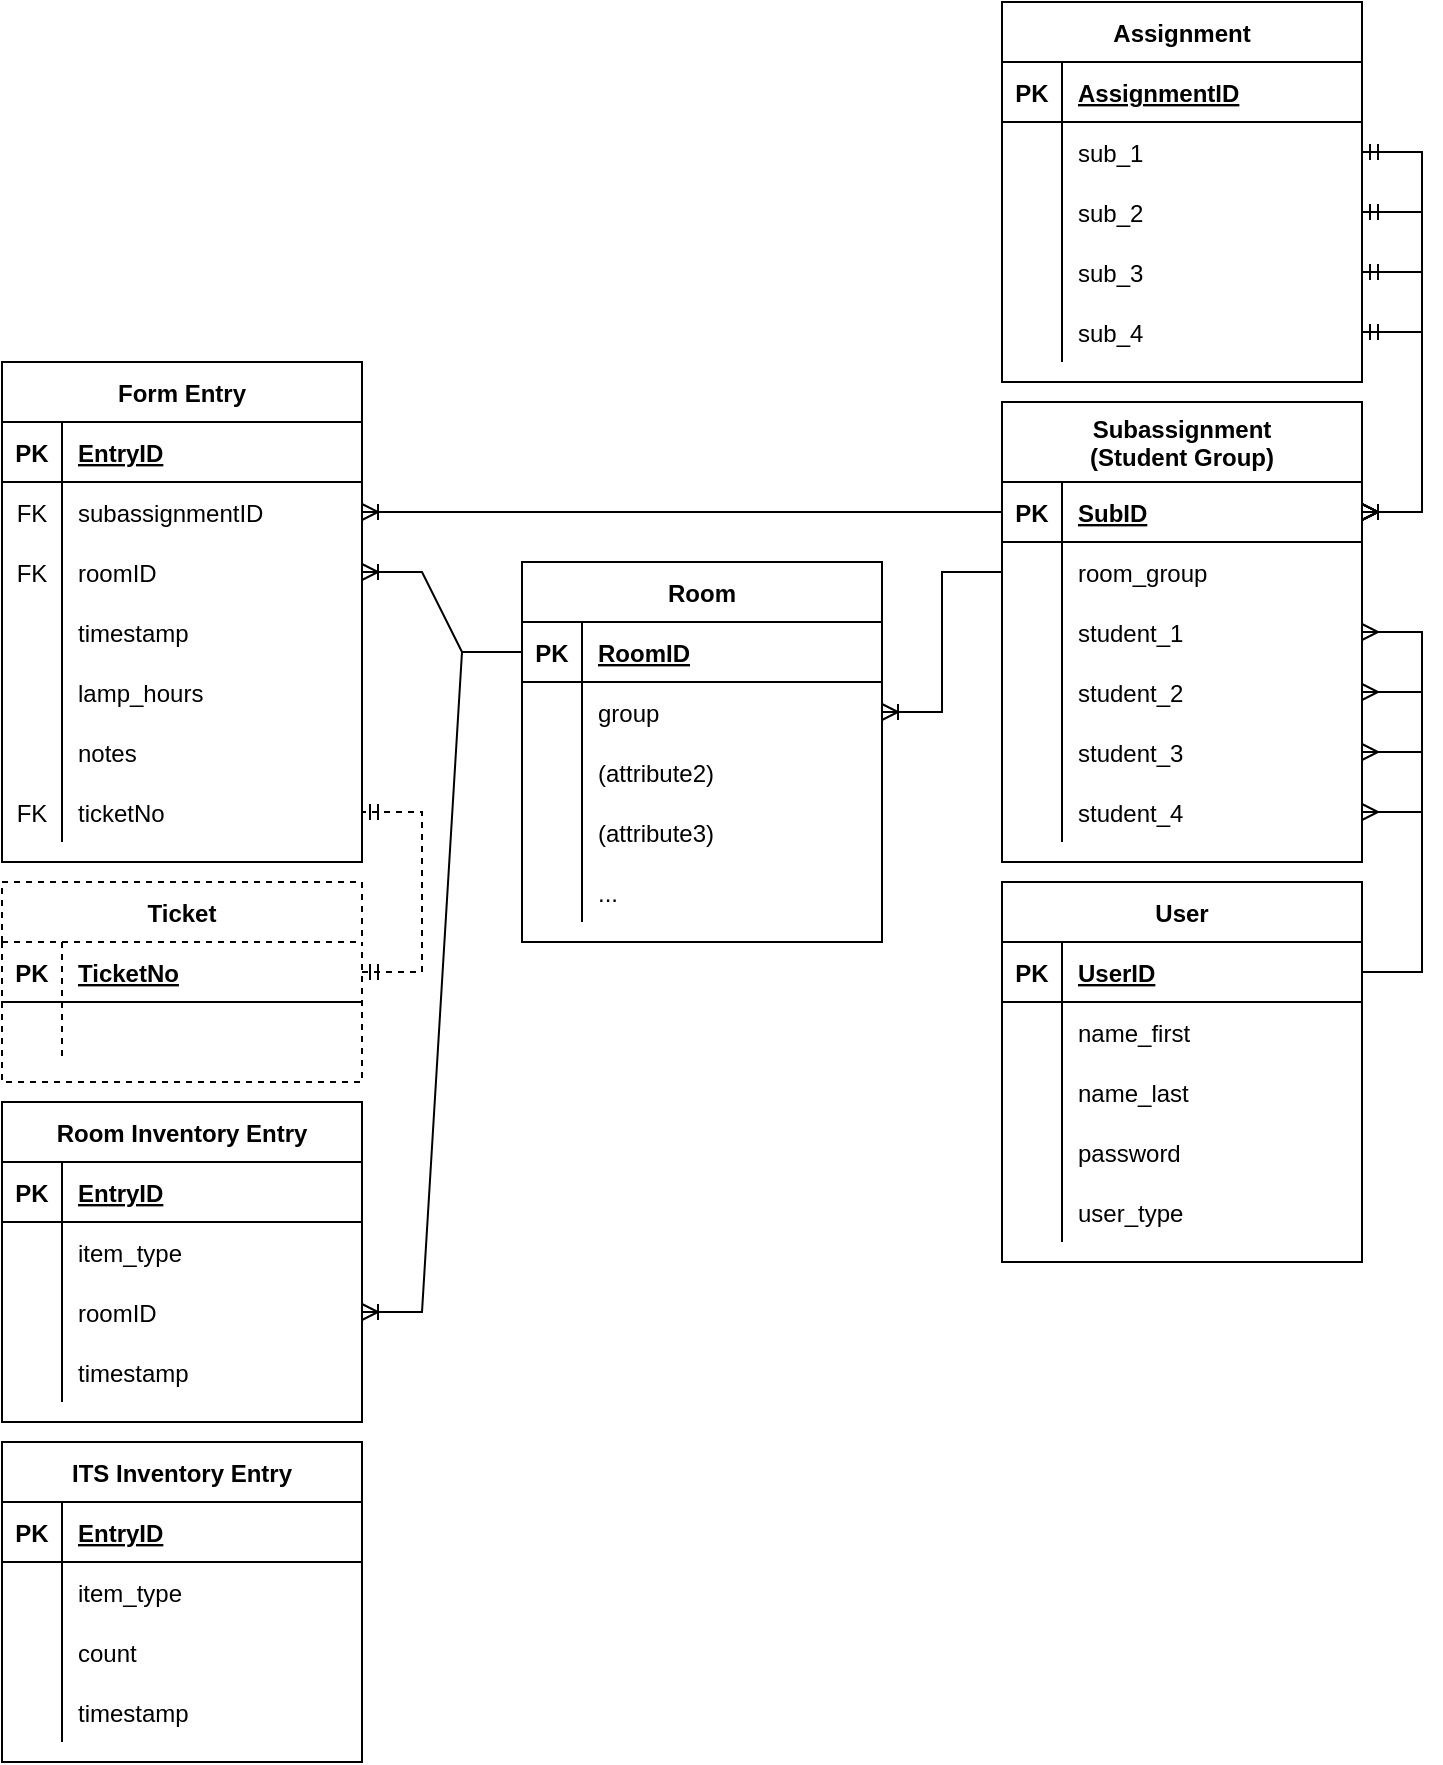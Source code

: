 <mxfile version="20.5.1" type="github">
  <diagram id="R2lEEEUBdFMjLlhIrx00" name="Page-1">
    <mxGraphModel dx="1422" dy="752" grid="1" gridSize="10" guides="1" tooltips="1" connect="1" arrows="1" fold="1" page="1" pageScale="1" pageWidth="850" pageHeight="1100" math="0" shadow="0" extFonts="Permanent Marker^https://fonts.googleapis.com/css?family=Permanent+Marker">
      <root>
        <mxCell id="0" />
        <mxCell id="1" parent="0" />
        <mxCell id="cRTu3XyAU4DajHGzFtbE-1" value="Room" style="shape=table;startSize=30;container=1;collapsible=1;childLayout=tableLayout;fixedRows=1;rowLines=0;fontStyle=1;align=center;resizeLast=1;" parent="1" vertex="1">
          <mxGeometry x="280" y="290" width="180" height="190" as="geometry" />
        </mxCell>
        <mxCell id="cRTu3XyAU4DajHGzFtbE-2" value="" style="shape=tableRow;horizontal=0;startSize=0;swimlaneHead=0;swimlaneBody=0;fillColor=none;collapsible=0;dropTarget=0;points=[[0,0.5],[1,0.5]];portConstraint=eastwest;top=0;left=0;right=0;bottom=1;" parent="cRTu3XyAU4DajHGzFtbE-1" vertex="1">
          <mxGeometry y="30" width="180" height="30" as="geometry" />
        </mxCell>
        <mxCell id="cRTu3XyAU4DajHGzFtbE-3" value="PK" style="shape=partialRectangle;connectable=0;fillColor=none;top=0;left=0;bottom=0;right=0;fontStyle=1;overflow=hidden;" parent="cRTu3XyAU4DajHGzFtbE-2" vertex="1">
          <mxGeometry width="30" height="30" as="geometry">
            <mxRectangle width="30" height="30" as="alternateBounds" />
          </mxGeometry>
        </mxCell>
        <mxCell id="cRTu3XyAU4DajHGzFtbE-4" value="RoomID" style="shape=partialRectangle;connectable=0;fillColor=none;top=0;left=0;bottom=0;right=0;align=left;spacingLeft=6;fontStyle=5;overflow=hidden;" parent="cRTu3XyAU4DajHGzFtbE-2" vertex="1">
          <mxGeometry x="30" width="150" height="30" as="geometry">
            <mxRectangle width="150" height="30" as="alternateBounds" />
          </mxGeometry>
        </mxCell>
        <mxCell id="cRTu3XyAU4DajHGzFtbE-5" value="" style="shape=tableRow;horizontal=0;startSize=0;swimlaneHead=0;swimlaneBody=0;fillColor=none;collapsible=0;dropTarget=0;points=[[0,0.5],[1,0.5]];portConstraint=eastwest;top=0;left=0;right=0;bottom=0;" parent="cRTu3XyAU4DajHGzFtbE-1" vertex="1">
          <mxGeometry y="60" width="180" height="30" as="geometry" />
        </mxCell>
        <mxCell id="cRTu3XyAU4DajHGzFtbE-6" value="" style="shape=partialRectangle;connectable=0;fillColor=none;top=0;left=0;bottom=0;right=0;editable=1;overflow=hidden;" parent="cRTu3XyAU4DajHGzFtbE-5" vertex="1">
          <mxGeometry width="30" height="30" as="geometry">
            <mxRectangle width="30" height="30" as="alternateBounds" />
          </mxGeometry>
        </mxCell>
        <mxCell id="cRTu3XyAU4DajHGzFtbE-7" value="group" style="shape=partialRectangle;connectable=0;fillColor=none;top=0;left=0;bottom=0;right=0;align=left;spacingLeft=6;overflow=hidden;" parent="cRTu3XyAU4DajHGzFtbE-5" vertex="1">
          <mxGeometry x="30" width="150" height="30" as="geometry">
            <mxRectangle width="150" height="30" as="alternateBounds" />
          </mxGeometry>
        </mxCell>
        <mxCell id="cRTu3XyAU4DajHGzFtbE-8" value="" style="shape=tableRow;horizontal=0;startSize=0;swimlaneHead=0;swimlaneBody=0;fillColor=none;collapsible=0;dropTarget=0;points=[[0,0.5],[1,0.5]];portConstraint=eastwest;top=0;left=0;right=0;bottom=0;" parent="cRTu3XyAU4DajHGzFtbE-1" vertex="1">
          <mxGeometry y="90" width="180" height="30" as="geometry" />
        </mxCell>
        <mxCell id="cRTu3XyAU4DajHGzFtbE-9" value="" style="shape=partialRectangle;connectable=0;fillColor=none;top=0;left=0;bottom=0;right=0;editable=1;overflow=hidden;" parent="cRTu3XyAU4DajHGzFtbE-8" vertex="1">
          <mxGeometry width="30" height="30" as="geometry">
            <mxRectangle width="30" height="30" as="alternateBounds" />
          </mxGeometry>
        </mxCell>
        <mxCell id="cRTu3XyAU4DajHGzFtbE-10" value="(attribute2)" style="shape=partialRectangle;connectable=0;fillColor=none;top=0;left=0;bottom=0;right=0;align=left;spacingLeft=6;overflow=hidden;" parent="cRTu3XyAU4DajHGzFtbE-8" vertex="1">
          <mxGeometry x="30" width="150" height="30" as="geometry">
            <mxRectangle width="150" height="30" as="alternateBounds" />
          </mxGeometry>
        </mxCell>
        <mxCell id="cRTu3XyAU4DajHGzFtbE-11" value="" style="shape=tableRow;horizontal=0;startSize=0;swimlaneHead=0;swimlaneBody=0;fillColor=none;collapsible=0;dropTarget=0;points=[[0,0.5],[1,0.5]];portConstraint=eastwest;top=0;left=0;right=0;bottom=0;" parent="cRTu3XyAU4DajHGzFtbE-1" vertex="1">
          <mxGeometry y="120" width="180" height="30" as="geometry" />
        </mxCell>
        <mxCell id="cRTu3XyAU4DajHGzFtbE-12" value="" style="shape=partialRectangle;connectable=0;fillColor=none;top=0;left=0;bottom=0;right=0;editable=1;overflow=hidden;" parent="cRTu3XyAU4DajHGzFtbE-11" vertex="1">
          <mxGeometry width="30" height="30" as="geometry">
            <mxRectangle width="30" height="30" as="alternateBounds" />
          </mxGeometry>
        </mxCell>
        <mxCell id="cRTu3XyAU4DajHGzFtbE-13" value="(attribute3)" style="shape=partialRectangle;connectable=0;fillColor=none;top=0;left=0;bottom=0;right=0;align=left;spacingLeft=6;overflow=hidden;" parent="cRTu3XyAU4DajHGzFtbE-11" vertex="1">
          <mxGeometry x="30" width="150" height="30" as="geometry">
            <mxRectangle width="150" height="30" as="alternateBounds" />
          </mxGeometry>
        </mxCell>
        <mxCell id="cRTu3XyAU4DajHGzFtbE-84" value="" style="shape=tableRow;horizontal=0;startSize=0;swimlaneHead=0;swimlaneBody=0;fillColor=none;collapsible=0;dropTarget=0;points=[[0,0.5],[1,0.5]];portConstraint=eastwest;top=0;left=0;right=0;bottom=0;dashed=1;" parent="cRTu3XyAU4DajHGzFtbE-1" vertex="1">
          <mxGeometry y="150" width="180" height="30" as="geometry" />
        </mxCell>
        <mxCell id="cRTu3XyAU4DajHGzFtbE-85" value="" style="shape=partialRectangle;connectable=0;fillColor=none;top=0;left=0;bottom=0;right=0;editable=1;overflow=hidden;dashed=1;" parent="cRTu3XyAU4DajHGzFtbE-84" vertex="1">
          <mxGeometry width="30" height="30" as="geometry">
            <mxRectangle width="30" height="30" as="alternateBounds" />
          </mxGeometry>
        </mxCell>
        <mxCell id="cRTu3XyAU4DajHGzFtbE-86" value="..." style="shape=partialRectangle;connectable=0;fillColor=none;top=0;left=0;bottom=0;right=0;align=left;spacingLeft=6;overflow=hidden;dashed=1;" parent="cRTu3XyAU4DajHGzFtbE-84" vertex="1">
          <mxGeometry x="30" width="150" height="30" as="geometry">
            <mxRectangle width="150" height="30" as="alternateBounds" />
          </mxGeometry>
        </mxCell>
        <mxCell id="cRTu3XyAU4DajHGzFtbE-14" value="Form Entry" style="shape=table;startSize=30;container=1;collapsible=1;childLayout=tableLayout;fixedRows=1;rowLines=0;fontStyle=1;align=center;resizeLast=1;" parent="1" vertex="1">
          <mxGeometry x="20" y="190" width="180" height="250" as="geometry" />
        </mxCell>
        <mxCell id="cRTu3XyAU4DajHGzFtbE-15" value="" style="shape=tableRow;horizontal=0;startSize=0;swimlaneHead=0;swimlaneBody=0;fillColor=none;collapsible=0;dropTarget=0;points=[[0,0.5],[1,0.5]];portConstraint=eastwest;top=0;left=0;right=0;bottom=1;" parent="cRTu3XyAU4DajHGzFtbE-14" vertex="1">
          <mxGeometry y="30" width="180" height="30" as="geometry" />
        </mxCell>
        <mxCell id="cRTu3XyAU4DajHGzFtbE-16" value="PK" style="shape=partialRectangle;connectable=0;fillColor=none;top=0;left=0;bottom=0;right=0;fontStyle=1;overflow=hidden;" parent="cRTu3XyAU4DajHGzFtbE-15" vertex="1">
          <mxGeometry width="30" height="30" as="geometry">
            <mxRectangle width="30" height="30" as="alternateBounds" />
          </mxGeometry>
        </mxCell>
        <mxCell id="cRTu3XyAU4DajHGzFtbE-17" value="EntryID" style="shape=partialRectangle;connectable=0;fillColor=none;top=0;left=0;bottom=0;right=0;align=left;spacingLeft=6;fontStyle=5;overflow=hidden;" parent="cRTu3XyAU4DajHGzFtbE-15" vertex="1">
          <mxGeometry x="30" width="150" height="30" as="geometry">
            <mxRectangle width="150" height="30" as="alternateBounds" />
          </mxGeometry>
        </mxCell>
        <mxCell id="cRTu3XyAU4DajHGzFtbE-58" value="" style="shape=tableRow;horizontal=0;startSize=0;swimlaneHead=0;swimlaneBody=0;fillColor=none;collapsible=0;dropTarget=0;points=[[0,0.5],[1,0.5]];portConstraint=eastwest;top=0;left=0;right=0;bottom=0;" parent="cRTu3XyAU4DajHGzFtbE-14" vertex="1">
          <mxGeometry y="60" width="180" height="30" as="geometry" />
        </mxCell>
        <mxCell id="cRTu3XyAU4DajHGzFtbE-59" value="FK" style="shape=partialRectangle;connectable=0;fillColor=none;top=0;left=0;bottom=0;right=0;fontStyle=0;overflow=hidden;" parent="cRTu3XyAU4DajHGzFtbE-58" vertex="1">
          <mxGeometry width="30" height="30" as="geometry">
            <mxRectangle width="30" height="30" as="alternateBounds" />
          </mxGeometry>
        </mxCell>
        <mxCell id="cRTu3XyAU4DajHGzFtbE-60" value="subassignmentID" style="shape=partialRectangle;connectable=0;fillColor=none;top=0;left=0;bottom=0;right=0;align=left;spacingLeft=6;fontStyle=0;overflow=hidden;" parent="cRTu3XyAU4DajHGzFtbE-58" vertex="1">
          <mxGeometry x="30" width="150" height="30" as="geometry">
            <mxRectangle width="150" height="30" as="alternateBounds" />
          </mxGeometry>
        </mxCell>
        <mxCell id="cRTu3XyAU4DajHGzFtbE-21" value="" style="shape=tableRow;horizontal=0;startSize=0;swimlaneHead=0;swimlaneBody=0;fillColor=none;collapsible=0;dropTarget=0;points=[[0,0.5],[1,0.5]];portConstraint=eastwest;top=0;left=0;right=0;bottom=0;" parent="cRTu3XyAU4DajHGzFtbE-14" vertex="1">
          <mxGeometry y="90" width="180" height="30" as="geometry" />
        </mxCell>
        <mxCell id="cRTu3XyAU4DajHGzFtbE-22" value="FK" style="shape=partialRectangle;connectable=0;fillColor=none;top=0;left=0;bottom=0;right=0;editable=1;overflow=hidden;" parent="cRTu3XyAU4DajHGzFtbE-21" vertex="1">
          <mxGeometry width="30" height="30" as="geometry">
            <mxRectangle width="30" height="30" as="alternateBounds" />
          </mxGeometry>
        </mxCell>
        <mxCell id="cRTu3XyAU4DajHGzFtbE-23" value="roomID" style="shape=partialRectangle;connectable=0;fillColor=none;top=0;left=0;bottom=0;right=0;align=left;spacingLeft=6;overflow=hidden;" parent="cRTu3XyAU4DajHGzFtbE-21" vertex="1">
          <mxGeometry x="30" width="150" height="30" as="geometry">
            <mxRectangle width="150" height="30" as="alternateBounds" />
          </mxGeometry>
        </mxCell>
        <mxCell id="cRTu3XyAU4DajHGzFtbE-24" value="" style="shape=tableRow;horizontal=0;startSize=0;swimlaneHead=0;swimlaneBody=0;fillColor=none;collapsible=0;dropTarget=0;points=[[0,0.5],[1,0.5]];portConstraint=eastwest;top=0;left=0;right=0;bottom=0;" parent="cRTu3XyAU4DajHGzFtbE-14" vertex="1">
          <mxGeometry y="120" width="180" height="30" as="geometry" />
        </mxCell>
        <mxCell id="cRTu3XyAU4DajHGzFtbE-25" value="" style="shape=partialRectangle;connectable=0;fillColor=none;top=0;left=0;bottom=0;right=0;editable=1;overflow=hidden;" parent="cRTu3XyAU4DajHGzFtbE-24" vertex="1">
          <mxGeometry width="30" height="30" as="geometry">
            <mxRectangle width="30" height="30" as="alternateBounds" />
          </mxGeometry>
        </mxCell>
        <mxCell id="cRTu3XyAU4DajHGzFtbE-26" value="timestamp" style="shape=partialRectangle;connectable=0;fillColor=none;top=0;left=0;bottom=0;right=0;align=left;spacingLeft=6;overflow=hidden;" parent="cRTu3XyAU4DajHGzFtbE-24" vertex="1">
          <mxGeometry x="30" width="150" height="30" as="geometry">
            <mxRectangle width="150" height="30" as="alternateBounds" />
          </mxGeometry>
        </mxCell>
        <mxCell id="cRTu3XyAU4DajHGzFtbE-51" value="" style="shape=tableRow;horizontal=0;startSize=0;swimlaneHead=0;swimlaneBody=0;fillColor=none;collapsible=0;dropTarget=0;points=[[0,0.5],[1,0.5]];portConstraint=eastwest;top=0;left=0;right=0;bottom=0;" parent="cRTu3XyAU4DajHGzFtbE-14" vertex="1">
          <mxGeometry y="150" width="180" height="30" as="geometry" />
        </mxCell>
        <mxCell id="cRTu3XyAU4DajHGzFtbE-52" value="" style="shape=partialRectangle;connectable=0;fillColor=none;top=0;left=0;bottom=0;right=0;editable=1;overflow=hidden;" parent="cRTu3XyAU4DajHGzFtbE-51" vertex="1">
          <mxGeometry width="30" height="30" as="geometry">
            <mxRectangle width="30" height="30" as="alternateBounds" />
          </mxGeometry>
        </mxCell>
        <mxCell id="cRTu3XyAU4DajHGzFtbE-53" value="lamp_hours" style="shape=partialRectangle;connectable=0;fillColor=none;top=0;left=0;bottom=0;right=0;align=left;spacingLeft=6;overflow=hidden;" parent="cRTu3XyAU4DajHGzFtbE-51" vertex="1">
          <mxGeometry x="30" width="150" height="30" as="geometry">
            <mxRectangle width="150" height="30" as="alternateBounds" />
          </mxGeometry>
        </mxCell>
        <mxCell id="cRTu3XyAU4DajHGzFtbE-64" value="" style="shape=tableRow;horizontal=0;startSize=0;swimlaneHead=0;swimlaneBody=0;fillColor=none;collapsible=0;dropTarget=0;points=[[0,0.5],[1,0.5]];portConstraint=eastwest;top=0;left=0;right=0;bottom=0;" parent="cRTu3XyAU4DajHGzFtbE-14" vertex="1">
          <mxGeometry y="180" width="180" height="30" as="geometry" />
        </mxCell>
        <mxCell id="cRTu3XyAU4DajHGzFtbE-65" value="" style="shape=partialRectangle;connectable=0;fillColor=none;top=0;left=0;bottom=0;right=0;editable=1;overflow=hidden;" parent="cRTu3XyAU4DajHGzFtbE-64" vertex="1">
          <mxGeometry width="30" height="30" as="geometry">
            <mxRectangle width="30" height="30" as="alternateBounds" />
          </mxGeometry>
        </mxCell>
        <mxCell id="cRTu3XyAU4DajHGzFtbE-66" value="notes" style="shape=partialRectangle;connectable=0;fillColor=none;top=0;left=0;bottom=0;right=0;align=left;spacingLeft=6;overflow=hidden;" parent="cRTu3XyAU4DajHGzFtbE-64" vertex="1">
          <mxGeometry x="30" width="150" height="30" as="geometry">
            <mxRectangle width="150" height="30" as="alternateBounds" />
          </mxGeometry>
        </mxCell>
        <mxCell id="cRTu3XyAU4DajHGzFtbE-67" value="" style="shape=tableRow;horizontal=0;startSize=0;swimlaneHead=0;swimlaneBody=0;fillColor=none;collapsible=0;dropTarget=0;points=[[0,0.5],[1,0.5]];portConstraint=eastwest;top=0;left=0;right=0;bottom=0;" parent="cRTu3XyAU4DajHGzFtbE-14" vertex="1">
          <mxGeometry y="210" width="180" height="30" as="geometry" />
        </mxCell>
        <mxCell id="cRTu3XyAU4DajHGzFtbE-68" value="FK" style="shape=partialRectangle;connectable=0;fillColor=none;top=0;left=0;bottom=0;right=0;editable=1;overflow=hidden;" parent="cRTu3XyAU4DajHGzFtbE-67" vertex="1">
          <mxGeometry width="30" height="30" as="geometry">
            <mxRectangle width="30" height="30" as="alternateBounds" />
          </mxGeometry>
        </mxCell>
        <mxCell id="cRTu3XyAU4DajHGzFtbE-69" value="ticketNo" style="shape=partialRectangle;connectable=0;fillColor=none;top=0;left=0;bottom=0;right=0;align=left;spacingLeft=6;overflow=hidden;" parent="cRTu3XyAU4DajHGzFtbE-67" vertex="1">
          <mxGeometry x="30" width="150" height="30" as="geometry">
            <mxRectangle width="150" height="30" as="alternateBounds" />
          </mxGeometry>
        </mxCell>
        <mxCell id="cRTu3XyAU4DajHGzFtbE-27" value="User" style="shape=table;startSize=30;container=1;collapsible=1;childLayout=tableLayout;fixedRows=1;rowLines=0;fontStyle=1;align=center;resizeLast=1;" parent="1" vertex="1">
          <mxGeometry x="520" y="450" width="180" height="190" as="geometry" />
        </mxCell>
        <mxCell id="cRTu3XyAU4DajHGzFtbE-28" value="" style="shape=tableRow;horizontal=0;startSize=0;swimlaneHead=0;swimlaneBody=0;fillColor=none;collapsible=0;dropTarget=0;points=[[0,0.5],[1,0.5]];portConstraint=eastwest;top=0;left=0;right=0;bottom=1;" parent="cRTu3XyAU4DajHGzFtbE-27" vertex="1">
          <mxGeometry y="30" width="180" height="30" as="geometry" />
        </mxCell>
        <mxCell id="cRTu3XyAU4DajHGzFtbE-29" value="PK" style="shape=partialRectangle;connectable=0;fillColor=none;top=0;left=0;bottom=0;right=0;fontStyle=1;overflow=hidden;" parent="cRTu3XyAU4DajHGzFtbE-28" vertex="1">
          <mxGeometry width="30" height="30" as="geometry">
            <mxRectangle width="30" height="30" as="alternateBounds" />
          </mxGeometry>
        </mxCell>
        <mxCell id="cRTu3XyAU4DajHGzFtbE-30" value="UserID" style="shape=partialRectangle;connectable=0;fillColor=none;top=0;left=0;bottom=0;right=0;align=left;spacingLeft=6;fontStyle=5;overflow=hidden;" parent="cRTu3XyAU4DajHGzFtbE-28" vertex="1">
          <mxGeometry x="30" width="150" height="30" as="geometry">
            <mxRectangle width="150" height="30" as="alternateBounds" />
          </mxGeometry>
        </mxCell>
        <mxCell id="cRTu3XyAU4DajHGzFtbE-34" value="" style="shape=tableRow;horizontal=0;startSize=0;swimlaneHead=0;swimlaneBody=0;fillColor=none;collapsible=0;dropTarget=0;points=[[0,0.5],[1,0.5]];portConstraint=eastwest;top=0;left=0;right=0;bottom=0;" parent="cRTu3XyAU4DajHGzFtbE-27" vertex="1">
          <mxGeometry y="60" width="180" height="30" as="geometry" />
        </mxCell>
        <mxCell id="cRTu3XyAU4DajHGzFtbE-35" value="" style="shape=partialRectangle;connectable=0;fillColor=none;top=0;left=0;bottom=0;right=0;editable=1;overflow=hidden;" parent="cRTu3XyAU4DajHGzFtbE-34" vertex="1">
          <mxGeometry width="30" height="30" as="geometry">
            <mxRectangle width="30" height="30" as="alternateBounds" />
          </mxGeometry>
        </mxCell>
        <mxCell id="cRTu3XyAU4DajHGzFtbE-36" value="name_first" style="shape=partialRectangle;connectable=0;fillColor=none;top=0;left=0;bottom=0;right=0;align=left;spacingLeft=6;overflow=hidden;" parent="cRTu3XyAU4DajHGzFtbE-34" vertex="1">
          <mxGeometry x="30" width="150" height="30" as="geometry">
            <mxRectangle width="150" height="30" as="alternateBounds" />
          </mxGeometry>
        </mxCell>
        <mxCell id="cRTu3XyAU4DajHGzFtbE-31" value="" style="shape=tableRow;horizontal=0;startSize=0;swimlaneHead=0;swimlaneBody=0;fillColor=none;collapsible=0;dropTarget=0;points=[[0,0.5],[1,0.5]];portConstraint=eastwest;top=0;left=0;right=0;bottom=0;" parent="cRTu3XyAU4DajHGzFtbE-27" vertex="1">
          <mxGeometry y="90" width="180" height="30" as="geometry" />
        </mxCell>
        <mxCell id="cRTu3XyAU4DajHGzFtbE-32" value="" style="shape=partialRectangle;connectable=0;fillColor=none;top=0;left=0;bottom=0;right=0;editable=1;overflow=hidden;" parent="cRTu3XyAU4DajHGzFtbE-31" vertex="1">
          <mxGeometry width="30" height="30" as="geometry">
            <mxRectangle width="30" height="30" as="alternateBounds" />
          </mxGeometry>
        </mxCell>
        <mxCell id="cRTu3XyAU4DajHGzFtbE-33" value="name_last" style="shape=partialRectangle;connectable=0;fillColor=none;top=0;left=0;bottom=0;right=0;align=left;spacingLeft=6;overflow=hidden;" parent="cRTu3XyAU4DajHGzFtbE-31" vertex="1">
          <mxGeometry x="30" width="150" height="30" as="geometry">
            <mxRectangle width="150" height="30" as="alternateBounds" />
          </mxGeometry>
        </mxCell>
        <mxCell id="cRTu3XyAU4DajHGzFtbE-37" value="" style="shape=tableRow;horizontal=0;startSize=0;swimlaneHead=0;swimlaneBody=0;fillColor=none;collapsible=0;dropTarget=0;points=[[0,0.5],[1,0.5]];portConstraint=eastwest;top=0;left=0;right=0;bottom=0;" parent="cRTu3XyAU4DajHGzFtbE-27" vertex="1">
          <mxGeometry y="120" width="180" height="30" as="geometry" />
        </mxCell>
        <mxCell id="cRTu3XyAU4DajHGzFtbE-38" value="" style="shape=partialRectangle;connectable=0;fillColor=none;top=0;left=0;bottom=0;right=0;editable=1;overflow=hidden;" parent="cRTu3XyAU4DajHGzFtbE-37" vertex="1">
          <mxGeometry width="30" height="30" as="geometry">
            <mxRectangle width="30" height="30" as="alternateBounds" />
          </mxGeometry>
        </mxCell>
        <mxCell id="cRTu3XyAU4DajHGzFtbE-39" value="password" style="shape=partialRectangle;connectable=0;fillColor=none;top=0;left=0;bottom=0;right=0;align=left;spacingLeft=6;overflow=hidden;" parent="cRTu3XyAU4DajHGzFtbE-37" vertex="1">
          <mxGeometry x="30" width="150" height="30" as="geometry">
            <mxRectangle width="150" height="30" as="alternateBounds" />
          </mxGeometry>
        </mxCell>
        <mxCell id="cRTu3XyAU4DajHGzFtbE-44" value="" style="shape=tableRow;horizontal=0;startSize=0;swimlaneHead=0;swimlaneBody=0;fillColor=none;collapsible=0;dropTarget=0;points=[[0,0.5],[1,0.5]];portConstraint=eastwest;top=0;left=0;right=0;bottom=0;" parent="cRTu3XyAU4DajHGzFtbE-27" vertex="1">
          <mxGeometry y="150" width="180" height="30" as="geometry" />
        </mxCell>
        <mxCell id="cRTu3XyAU4DajHGzFtbE-45" value="" style="shape=partialRectangle;connectable=0;fillColor=none;top=0;left=0;bottom=0;right=0;editable=1;overflow=hidden;" parent="cRTu3XyAU4DajHGzFtbE-44" vertex="1">
          <mxGeometry width="30" height="30" as="geometry">
            <mxRectangle width="30" height="30" as="alternateBounds" />
          </mxGeometry>
        </mxCell>
        <mxCell id="cRTu3XyAU4DajHGzFtbE-46" value="user_type" style="shape=partialRectangle;connectable=0;fillColor=none;top=0;left=0;bottom=0;right=0;align=left;spacingLeft=6;overflow=hidden;" parent="cRTu3XyAU4DajHGzFtbE-44" vertex="1">
          <mxGeometry x="30" width="150" height="30" as="geometry">
            <mxRectangle width="150" height="30" as="alternateBounds" />
          </mxGeometry>
        </mxCell>
        <mxCell id="cRTu3XyAU4DajHGzFtbE-40" value="" style="edgeStyle=entityRelationEdgeStyle;fontSize=12;html=1;endArrow=ERoneToMany;rounded=0;exitX=0;exitY=0.5;exitDx=0;exitDy=0;" parent="1" source="ZC__3OMwEN6_aTc0qknK-45" target="cRTu3XyAU4DajHGzFtbE-58" edge="1">
          <mxGeometry width="100" height="100" relative="1" as="geometry">
            <mxPoint x="330" y="670" as="sourcePoint" />
            <mxPoint x="430" y="570" as="targetPoint" />
          </mxGeometry>
        </mxCell>
        <mxCell id="cRTu3XyAU4DajHGzFtbE-42" value="" style="edgeStyle=entityRelationEdgeStyle;fontSize=12;html=1;endArrow=ERoneToMany;rounded=0;" parent="1" source="cRTu3XyAU4DajHGzFtbE-2" target="cRTu3XyAU4DajHGzFtbE-21" edge="1">
          <mxGeometry width="100" height="100" relative="1" as="geometry">
            <mxPoint x="330" y="670" as="sourcePoint" />
            <mxPoint x="430" y="570" as="targetPoint" />
          </mxGeometry>
        </mxCell>
        <mxCell id="cRTu3XyAU4DajHGzFtbE-70" value="Ticket" style="shape=table;startSize=30;container=1;collapsible=1;childLayout=tableLayout;fixedRows=1;rowLines=0;fontStyle=1;align=center;resizeLast=1;dashed=1;" parent="1" vertex="1">
          <mxGeometry x="20" y="450" width="180" height="100" as="geometry" />
        </mxCell>
        <mxCell id="cRTu3XyAU4DajHGzFtbE-71" value="" style="shape=tableRow;horizontal=0;startSize=0;swimlaneHead=0;swimlaneBody=0;fillColor=none;collapsible=0;dropTarget=0;points=[[0,0.5],[1,0.5]];portConstraint=eastwest;top=0;left=0;right=0;bottom=1;" parent="cRTu3XyAU4DajHGzFtbE-70" vertex="1">
          <mxGeometry y="30" width="180" height="30" as="geometry" />
        </mxCell>
        <mxCell id="cRTu3XyAU4DajHGzFtbE-72" value="PK" style="shape=partialRectangle;connectable=0;fillColor=none;top=0;left=0;bottom=0;right=0;fontStyle=1;overflow=hidden;" parent="cRTu3XyAU4DajHGzFtbE-71" vertex="1">
          <mxGeometry width="30" height="30" as="geometry">
            <mxRectangle width="30" height="30" as="alternateBounds" />
          </mxGeometry>
        </mxCell>
        <mxCell id="cRTu3XyAU4DajHGzFtbE-73" value="TicketNo" style="shape=partialRectangle;connectable=0;fillColor=none;top=0;left=0;bottom=0;right=0;align=left;spacingLeft=6;fontStyle=5;overflow=hidden;" parent="cRTu3XyAU4DajHGzFtbE-71" vertex="1">
          <mxGeometry x="30" width="150" height="30" as="geometry">
            <mxRectangle width="150" height="30" as="alternateBounds" />
          </mxGeometry>
        </mxCell>
        <mxCell id="cRTu3XyAU4DajHGzFtbE-74" value="" style="shape=tableRow;horizontal=0;startSize=0;swimlaneHead=0;swimlaneBody=0;fillColor=none;collapsible=0;dropTarget=0;points=[[0,0.5],[1,0.5]];portConstraint=eastwest;top=0;left=0;right=0;bottom=0;" parent="cRTu3XyAU4DajHGzFtbE-70" vertex="1">
          <mxGeometry y="60" width="180" height="30" as="geometry" />
        </mxCell>
        <mxCell id="cRTu3XyAU4DajHGzFtbE-75" value="" style="shape=partialRectangle;connectable=0;fillColor=none;top=0;left=0;bottom=0;right=0;editable=1;overflow=hidden;" parent="cRTu3XyAU4DajHGzFtbE-74" vertex="1">
          <mxGeometry width="30" height="30" as="geometry">
            <mxRectangle width="30" height="30" as="alternateBounds" />
          </mxGeometry>
        </mxCell>
        <mxCell id="cRTu3XyAU4DajHGzFtbE-76" value="" style="shape=partialRectangle;connectable=0;fillColor=none;top=0;left=0;bottom=0;right=0;align=left;spacingLeft=6;overflow=hidden;" parent="cRTu3XyAU4DajHGzFtbE-74" vertex="1">
          <mxGeometry x="30" width="150" height="30" as="geometry">
            <mxRectangle width="150" height="30" as="alternateBounds" />
          </mxGeometry>
        </mxCell>
        <mxCell id="cRTu3XyAU4DajHGzFtbE-83" value="" style="edgeStyle=entityRelationEdgeStyle;fontSize=12;html=1;endArrow=ERmandOne;startArrow=ERmandOne;rounded=0;dashed=1;" parent="1" source="cRTu3XyAU4DajHGzFtbE-71" target="cRTu3XyAU4DajHGzFtbE-67" edge="1">
          <mxGeometry width="100" height="100" relative="1" as="geometry">
            <mxPoint x="350" y="670" as="sourcePoint" />
            <mxPoint x="240" y="680" as="targetPoint" />
          </mxGeometry>
        </mxCell>
        <mxCell id="ZC__3OMwEN6_aTc0qknK-1" value="ITS Inventory Entry" style="shape=table;startSize=30;container=1;collapsible=1;childLayout=tableLayout;fixedRows=1;rowLines=0;fontStyle=1;align=center;resizeLast=1;" parent="1" vertex="1">
          <mxGeometry x="20" y="730" width="180" height="160" as="geometry" />
        </mxCell>
        <mxCell id="ZC__3OMwEN6_aTc0qknK-2" value="" style="shape=tableRow;horizontal=0;startSize=0;swimlaneHead=0;swimlaneBody=0;fillColor=none;collapsible=0;dropTarget=0;points=[[0,0.5],[1,0.5]];portConstraint=eastwest;top=0;left=0;right=0;bottom=1;" parent="ZC__3OMwEN6_aTc0qknK-1" vertex="1">
          <mxGeometry y="30" width="180" height="30" as="geometry" />
        </mxCell>
        <mxCell id="ZC__3OMwEN6_aTc0qknK-3" value="PK" style="shape=partialRectangle;connectable=0;fillColor=none;top=0;left=0;bottom=0;right=0;fontStyle=1;overflow=hidden;" parent="ZC__3OMwEN6_aTc0qknK-2" vertex="1">
          <mxGeometry width="30" height="30" as="geometry">
            <mxRectangle width="30" height="30" as="alternateBounds" />
          </mxGeometry>
        </mxCell>
        <mxCell id="ZC__3OMwEN6_aTc0qknK-4" value="EntryID" style="shape=partialRectangle;connectable=0;fillColor=none;top=0;left=0;bottom=0;right=0;align=left;spacingLeft=6;fontStyle=5;overflow=hidden;" parent="ZC__3OMwEN6_aTc0qknK-2" vertex="1">
          <mxGeometry x="30" width="150" height="30" as="geometry">
            <mxRectangle width="150" height="30" as="alternateBounds" />
          </mxGeometry>
        </mxCell>
        <mxCell id="ZC__3OMwEN6_aTc0qknK-5" value="" style="shape=tableRow;horizontal=0;startSize=0;swimlaneHead=0;swimlaneBody=0;fillColor=none;collapsible=0;dropTarget=0;points=[[0,0.5],[1,0.5]];portConstraint=eastwest;top=0;left=0;right=0;bottom=0;" parent="ZC__3OMwEN6_aTc0qknK-1" vertex="1">
          <mxGeometry y="60" width="180" height="30" as="geometry" />
        </mxCell>
        <mxCell id="ZC__3OMwEN6_aTc0qknK-6" value="" style="shape=partialRectangle;connectable=0;fillColor=none;top=0;left=0;bottom=0;right=0;editable=1;overflow=hidden;" parent="ZC__3OMwEN6_aTc0qknK-5" vertex="1">
          <mxGeometry width="30" height="30" as="geometry">
            <mxRectangle width="30" height="30" as="alternateBounds" />
          </mxGeometry>
        </mxCell>
        <mxCell id="ZC__3OMwEN6_aTc0qknK-7" value="item_type" style="shape=partialRectangle;connectable=0;fillColor=none;top=0;left=0;bottom=0;right=0;align=left;spacingLeft=6;overflow=hidden;" parent="ZC__3OMwEN6_aTc0qknK-5" vertex="1">
          <mxGeometry x="30" width="150" height="30" as="geometry">
            <mxRectangle width="150" height="30" as="alternateBounds" />
          </mxGeometry>
        </mxCell>
        <mxCell id="ZC__3OMwEN6_aTc0qknK-8" value="" style="shape=tableRow;horizontal=0;startSize=0;swimlaneHead=0;swimlaneBody=0;fillColor=none;collapsible=0;dropTarget=0;points=[[0,0.5],[1,0.5]];portConstraint=eastwest;top=0;left=0;right=0;bottom=0;" parent="ZC__3OMwEN6_aTc0qknK-1" vertex="1">
          <mxGeometry y="90" width="180" height="30" as="geometry" />
        </mxCell>
        <mxCell id="ZC__3OMwEN6_aTc0qknK-9" value="" style="shape=partialRectangle;connectable=0;fillColor=none;top=0;left=0;bottom=0;right=0;editable=1;overflow=hidden;" parent="ZC__3OMwEN6_aTc0qknK-8" vertex="1">
          <mxGeometry width="30" height="30" as="geometry">
            <mxRectangle width="30" height="30" as="alternateBounds" />
          </mxGeometry>
        </mxCell>
        <mxCell id="ZC__3OMwEN6_aTc0qknK-10" value="count" style="shape=partialRectangle;connectable=0;fillColor=none;top=0;left=0;bottom=0;right=0;align=left;spacingLeft=6;overflow=hidden;" parent="ZC__3OMwEN6_aTc0qknK-8" vertex="1">
          <mxGeometry x="30" width="150" height="30" as="geometry">
            <mxRectangle width="150" height="30" as="alternateBounds" />
          </mxGeometry>
        </mxCell>
        <mxCell id="ZC__3OMwEN6_aTc0qknK-11" value="" style="shape=tableRow;horizontal=0;startSize=0;swimlaneHead=0;swimlaneBody=0;fillColor=none;collapsible=0;dropTarget=0;points=[[0,0.5],[1,0.5]];portConstraint=eastwest;top=0;left=0;right=0;bottom=0;" parent="ZC__3OMwEN6_aTc0qknK-1" vertex="1">
          <mxGeometry y="120" width="180" height="30" as="geometry" />
        </mxCell>
        <mxCell id="ZC__3OMwEN6_aTc0qknK-12" value="" style="shape=partialRectangle;connectable=0;fillColor=none;top=0;left=0;bottom=0;right=0;editable=1;overflow=hidden;" parent="ZC__3OMwEN6_aTc0qknK-11" vertex="1">
          <mxGeometry width="30" height="30" as="geometry">
            <mxRectangle width="30" height="30" as="alternateBounds" />
          </mxGeometry>
        </mxCell>
        <mxCell id="ZC__3OMwEN6_aTc0qknK-13" value="timestamp" style="shape=partialRectangle;connectable=0;fillColor=none;top=0;left=0;bottom=0;right=0;align=left;spacingLeft=6;overflow=hidden;" parent="ZC__3OMwEN6_aTc0qknK-11" vertex="1">
          <mxGeometry x="30" width="150" height="30" as="geometry">
            <mxRectangle width="150" height="30" as="alternateBounds" />
          </mxGeometry>
        </mxCell>
        <mxCell id="ZC__3OMwEN6_aTc0qknK-14" value="Assignment" style="shape=table;startSize=30;container=1;collapsible=1;childLayout=tableLayout;fixedRows=1;rowLines=0;fontStyle=1;align=center;resizeLast=1;" parent="1" vertex="1">
          <mxGeometry x="520" y="10" width="180" height="190" as="geometry" />
        </mxCell>
        <mxCell id="ZC__3OMwEN6_aTc0qknK-15" value="" style="shape=tableRow;horizontal=0;startSize=0;swimlaneHead=0;swimlaneBody=0;fillColor=none;collapsible=0;dropTarget=0;points=[[0,0.5],[1,0.5]];portConstraint=eastwest;top=0;left=0;right=0;bottom=1;" parent="ZC__3OMwEN6_aTc0qknK-14" vertex="1">
          <mxGeometry y="30" width="180" height="30" as="geometry" />
        </mxCell>
        <mxCell id="ZC__3OMwEN6_aTc0qknK-16" value="PK" style="shape=partialRectangle;connectable=0;fillColor=none;top=0;left=0;bottom=0;right=0;fontStyle=1;overflow=hidden;" parent="ZC__3OMwEN6_aTc0qknK-15" vertex="1">
          <mxGeometry width="30" height="30" as="geometry">
            <mxRectangle width="30" height="30" as="alternateBounds" />
          </mxGeometry>
        </mxCell>
        <mxCell id="ZC__3OMwEN6_aTc0qknK-17" value="AssignmentID" style="shape=partialRectangle;connectable=0;fillColor=none;top=0;left=0;bottom=0;right=0;align=left;spacingLeft=6;fontStyle=5;overflow=hidden;" parent="ZC__3OMwEN6_aTc0qknK-15" vertex="1">
          <mxGeometry x="30" width="150" height="30" as="geometry">
            <mxRectangle width="150" height="30" as="alternateBounds" />
          </mxGeometry>
        </mxCell>
        <mxCell id="ZC__3OMwEN6_aTc0qknK-18" value="" style="shape=tableRow;horizontal=0;startSize=0;swimlaneHead=0;swimlaneBody=0;fillColor=none;collapsible=0;dropTarget=0;points=[[0,0.5],[1,0.5]];portConstraint=eastwest;top=0;left=0;right=0;bottom=0;" parent="ZC__3OMwEN6_aTc0qknK-14" vertex="1">
          <mxGeometry y="60" width="180" height="30" as="geometry" />
        </mxCell>
        <mxCell id="ZC__3OMwEN6_aTc0qknK-19" value="" style="shape=partialRectangle;connectable=0;fillColor=none;top=0;left=0;bottom=0;right=0;editable=1;overflow=hidden;" parent="ZC__3OMwEN6_aTc0qknK-18" vertex="1">
          <mxGeometry width="30" height="30" as="geometry">
            <mxRectangle width="30" height="30" as="alternateBounds" />
          </mxGeometry>
        </mxCell>
        <mxCell id="ZC__3OMwEN6_aTc0qknK-20" value="sub_1" style="shape=partialRectangle;connectable=0;fillColor=none;top=0;left=0;bottom=0;right=0;align=left;spacingLeft=6;overflow=hidden;" parent="ZC__3OMwEN6_aTc0qknK-18" vertex="1">
          <mxGeometry x="30" width="150" height="30" as="geometry">
            <mxRectangle width="150" height="30" as="alternateBounds" />
          </mxGeometry>
        </mxCell>
        <mxCell id="ZC__3OMwEN6_aTc0qknK-86" value="" style="shape=tableRow;horizontal=0;startSize=0;swimlaneHead=0;swimlaneBody=0;fillColor=none;collapsible=0;dropTarget=0;points=[[0,0.5],[1,0.5]];portConstraint=eastwest;top=0;left=0;right=0;bottom=0;" parent="ZC__3OMwEN6_aTc0qknK-14" vertex="1">
          <mxGeometry y="90" width="180" height="30" as="geometry" />
        </mxCell>
        <mxCell id="ZC__3OMwEN6_aTc0qknK-87" value="" style="shape=partialRectangle;connectable=0;fillColor=none;top=0;left=0;bottom=0;right=0;fontStyle=0;overflow=hidden;" parent="ZC__3OMwEN6_aTc0qknK-86" vertex="1">
          <mxGeometry width="30" height="30" as="geometry">
            <mxRectangle width="30" height="30" as="alternateBounds" />
          </mxGeometry>
        </mxCell>
        <mxCell id="ZC__3OMwEN6_aTc0qknK-88" value="sub_2" style="shape=partialRectangle;connectable=0;fillColor=none;top=0;left=0;bottom=0;right=0;align=left;spacingLeft=6;fontStyle=0;overflow=hidden;" parent="ZC__3OMwEN6_aTc0qknK-86" vertex="1">
          <mxGeometry x="30" width="150" height="30" as="geometry">
            <mxRectangle width="150" height="30" as="alternateBounds" />
          </mxGeometry>
        </mxCell>
        <mxCell id="ZC__3OMwEN6_aTc0qknK-94" value="" style="shape=tableRow;horizontal=0;startSize=0;swimlaneHead=0;swimlaneBody=0;fillColor=none;collapsible=0;dropTarget=0;points=[[0,0.5],[1,0.5]];portConstraint=eastwest;top=0;left=0;right=0;bottom=0;" parent="ZC__3OMwEN6_aTc0qknK-14" vertex="1">
          <mxGeometry y="120" width="180" height="30" as="geometry" />
        </mxCell>
        <mxCell id="ZC__3OMwEN6_aTc0qknK-95" value="" style="shape=partialRectangle;connectable=0;fillColor=none;top=0;left=0;bottom=0;right=0;editable=1;overflow=hidden;" parent="ZC__3OMwEN6_aTc0qknK-94" vertex="1">
          <mxGeometry width="30" height="30" as="geometry">
            <mxRectangle width="30" height="30" as="alternateBounds" />
          </mxGeometry>
        </mxCell>
        <mxCell id="ZC__3OMwEN6_aTc0qknK-96" value="sub_3" style="shape=partialRectangle;connectable=0;fillColor=none;top=0;left=0;bottom=0;right=0;align=left;spacingLeft=6;overflow=hidden;" parent="ZC__3OMwEN6_aTc0qknK-94" vertex="1">
          <mxGeometry x="30" width="150" height="30" as="geometry">
            <mxRectangle width="150" height="30" as="alternateBounds" />
          </mxGeometry>
        </mxCell>
        <mxCell id="ZC__3OMwEN6_aTc0qknK-97" value="" style="shape=tableRow;horizontal=0;startSize=0;swimlaneHead=0;swimlaneBody=0;fillColor=none;collapsible=0;dropTarget=0;points=[[0,0.5],[1,0.5]];portConstraint=eastwest;top=0;left=0;right=0;bottom=0;" parent="ZC__3OMwEN6_aTc0qknK-14" vertex="1">
          <mxGeometry y="150" width="180" height="30" as="geometry" />
        </mxCell>
        <mxCell id="ZC__3OMwEN6_aTc0qknK-98" value="" style="shape=partialRectangle;connectable=0;fillColor=none;top=0;left=0;bottom=0;right=0;editable=1;overflow=hidden;" parent="ZC__3OMwEN6_aTc0qknK-97" vertex="1">
          <mxGeometry width="30" height="30" as="geometry">
            <mxRectangle width="30" height="30" as="alternateBounds" />
          </mxGeometry>
        </mxCell>
        <mxCell id="ZC__3OMwEN6_aTc0qknK-99" value="sub_4" style="shape=partialRectangle;connectable=0;fillColor=none;top=0;left=0;bottom=0;right=0;align=left;spacingLeft=6;overflow=hidden;" parent="ZC__3OMwEN6_aTc0qknK-97" vertex="1">
          <mxGeometry x="30" width="150" height="30" as="geometry">
            <mxRectangle width="150" height="30" as="alternateBounds" />
          </mxGeometry>
        </mxCell>
        <mxCell id="ZC__3OMwEN6_aTc0qknK-44" value="&#xa;Subassignment&#xa;(Student Group)&#xa;" style="shape=table;startSize=40;container=1;collapsible=1;childLayout=tableLayout;fixedRows=1;rowLines=0;fontStyle=1;align=center;resizeLast=1;" parent="1" vertex="1">
          <mxGeometry x="520" y="210" width="180" height="230" as="geometry" />
        </mxCell>
        <mxCell id="ZC__3OMwEN6_aTc0qknK-45" value="" style="shape=tableRow;horizontal=0;startSize=0;swimlaneHead=0;swimlaneBody=0;fillColor=none;collapsible=0;dropTarget=0;points=[[0,0.5],[1,0.5]];portConstraint=eastwest;top=0;left=0;right=0;bottom=1;" parent="ZC__3OMwEN6_aTc0qknK-44" vertex="1">
          <mxGeometry y="40" width="180" height="30" as="geometry" />
        </mxCell>
        <mxCell id="ZC__3OMwEN6_aTc0qknK-46" value="PK" style="shape=partialRectangle;connectable=0;fillColor=none;top=0;left=0;bottom=0;right=0;fontStyle=1;overflow=hidden;" parent="ZC__3OMwEN6_aTc0qknK-45" vertex="1">
          <mxGeometry width="30" height="30" as="geometry">
            <mxRectangle width="30" height="30" as="alternateBounds" />
          </mxGeometry>
        </mxCell>
        <mxCell id="ZC__3OMwEN6_aTc0qknK-47" value="SubID" style="shape=partialRectangle;connectable=0;fillColor=none;top=0;left=0;bottom=0;right=0;align=left;spacingLeft=6;fontStyle=5;overflow=hidden;" parent="ZC__3OMwEN6_aTc0qknK-45" vertex="1">
          <mxGeometry x="30" width="150" height="30" as="geometry">
            <mxRectangle width="150" height="30" as="alternateBounds" />
          </mxGeometry>
        </mxCell>
        <mxCell id="ZC__3OMwEN6_aTc0qknK-48" value="" style="shape=tableRow;horizontal=0;startSize=0;swimlaneHead=0;swimlaneBody=0;fillColor=none;collapsible=0;dropTarget=0;points=[[0,0.5],[1,0.5]];portConstraint=eastwest;top=0;left=0;right=0;bottom=0;" parent="ZC__3OMwEN6_aTc0qknK-44" vertex="1">
          <mxGeometry y="70" width="180" height="30" as="geometry" />
        </mxCell>
        <mxCell id="ZC__3OMwEN6_aTc0qknK-49" value="" style="shape=partialRectangle;connectable=0;fillColor=none;top=0;left=0;bottom=0;right=0;editable=1;overflow=hidden;" parent="ZC__3OMwEN6_aTc0qknK-48" vertex="1">
          <mxGeometry width="30" height="30" as="geometry">
            <mxRectangle width="30" height="30" as="alternateBounds" />
          </mxGeometry>
        </mxCell>
        <mxCell id="ZC__3OMwEN6_aTc0qknK-50" value="room_group" style="shape=partialRectangle;connectable=0;fillColor=none;top=0;left=0;bottom=0;right=0;align=left;spacingLeft=6;overflow=hidden;" parent="ZC__3OMwEN6_aTc0qknK-48" vertex="1">
          <mxGeometry x="30" width="150" height="30" as="geometry">
            <mxRectangle width="150" height="30" as="alternateBounds" />
          </mxGeometry>
        </mxCell>
        <mxCell id="ZC__3OMwEN6_aTc0qknK-51" value="" style="shape=tableRow;horizontal=0;startSize=0;swimlaneHead=0;swimlaneBody=0;fillColor=none;collapsible=0;dropTarget=0;points=[[0,0.5],[1,0.5]];portConstraint=eastwest;top=0;left=0;right=0;bottom=0;" parent="ZC__3OMwEN6_aTc0qknK-44" vertex="1">
          <mxGeometry y="100" width="180" height="30" as="geometry" />
        </mxCell>
        <mxCell id="ZC__3OMwEN6_aTc0qknK-52" value="" style="shape=partialRectangle;connectable=0;fillColor=none;top=0;left=0;bottom=0;right=0;editable=1;overflow=hidden;" parent="ZC__3OMwEN6_aTc0qknK-51" vertex="1">
          <mxGeometry width="30" height="30" as="geometry">
            <mxRectangle width="30" height="30" as="alternateBounds" />
          </mxGeometry>
        </mxCell>
        <mxCell id="ZC__3OMwEN6_aTc0qknK-53" value="student_1" style="shape=partialRectangle;connectable=0;fillColor=none;top=0;left=0;bottom=0;right=0;align=left;spacingLeft=6;overflow=hidden;" parent="ZC__3OMwEN6_aTc0qknK-51" vertex="1">
          <mxGeometry x="30" width="150" height="30" as="geometry">
            <mxRectangle width="150" height="30" as="alternateBounds" />
          </mxGeometry>
        </mxCell>
        <mxCell id="ZC__3OMwEN6_aTc0qknK-54" value="" style="shape=tableRow;horizontal=0;startSize=0;swimlaneHead=0;swimlaneBody=0;fillColor=none;collapsible=0;dropTarget=0;points=[[0,0.5],[1,0.5]];portConstraint=eastwest;top=0;left=0;right=0;bottom=0;" parent="ZC__3OMwEN6_aTc0qknK-44" vertex="1">
          <mxGeometry y="130" width="180" height="30" as="geometry" />
        </mxCell>
        <mxCell id="ZC__3OMwEN6_aTc0qknK-55" value="" style="shape=partialRectangle;connectable=0;fillColor=none;top=0;left=0;bottom=0;right=0;editable=1;overflow=hidden;" parent="ZC__3OMwEN6_aTc0qknK-54" vertex="1">
          <mxGeometry width="30" height="30" as="geometry">
            <mxRectangle width="30" height="30" as="alternateBounds" />
          </mxGeometry>
        </mxCell>
        <mxCell id="ZC__3OMwEN6_aTc0qknK-56" value="student_2" style="shape=partialRectangle;connectable=0;fillColor=none;top=0;left=0;bottom=0;right=0;align=left;spacingLeft=6;overflow=hidden;" parent="ZC__3OMwEN6_aTc0qknK-54" vertex="1">
          <mxGeometry x="30" width="150" height="30" as="geometry">
            <mxRectangle width="150" height="30" as="alternateBounds" />
          </mxGeometry>
        </mxCell>
        <mxCell id="ZC__3OMwEN6_aTc0qknK-57" value="" style="shape=tableRow;horizontal=0;startSize=0;swimlaneHead=0;swimlaneBody=0;fillColor=none;collapsible=0;dropTarget=0;points=[[0,0.5],[1,0.5]];portConstraint=eastwest;top=0;left=0;right=0;bottom=0;" parent="ZC__3OMwEN6_aTc0qknK-44" vertex="1">
          <mxGeometry y="160" width="180" height="30" as="geometry" />
        </mxCell>
        <mxCell id="ZC__3OMwEN6_aTc0qknK-58" value="" style="shape=partialRectangle;connectable=0;fillColor=none;top=0;left=0;bottom=0;right=0;fontStyle=0;overflow=hidden;" parent="ZC__3OMwEN6_aTc0qknK-57" vertex="1">
          <mxGeometry width="30" height="30" as="geometry">
            <mxRectangle width="30" height="30" as="alternateBounds" />
          </mxGeometry>
        </mxCell>
        <mxCell id="ZC__3OMwEN6_aTc0qknK-59" value="student_3" style="shape=partialRectangle;connectable=0;fillColor=none;top=0;left=0;bottom=0;right=0;align=left;spacingLeft=6;fontStyle=0;overflow=hidden;" parent="ZC__3OMwEN6_aTc0qknK-57" vertex="1">
          <mxGeometry x="30" width="150" height="30" as="geometry">
            <mxRectangle width="150" height="30" as="alternateBounds" />
          </mxGeometry>
        </mxCell>
        <mxCell id="ZC__3OMwEN6_aTc0qknK-60" value="" style="shape=tableRow;horizontal=0;startSize=0;swimlaneHead=0;swimlaneBody=0;fillColor=none;collapsible=0;dropTarget=0;points=[[0,0.5],[1,0.5]];portConstraint=eastwest;top=0;left=0;right=0;bottom=0;" parent="ZC__3OMwEN6_aTc0qknK-44" vertex="1">
          <mxGeometry y="190" width="180" height="30" as="geometry" />
        </mxCell>
        <mxCell id="ZC__3OMwEN6_aTc0qknK-61" value="" style="shape=partialRectangle;connectable=0;fillColor=none;top=0;left=0;bottom=0;right=0;editable=1;overflow=hidden;" parent="ZC__3OMwEN6_aTc0qknK-60" vertex="1">
          <mxGeometry width="30" height="30" as="geometry">
            <mxRectangle width="30" height="30" as="alternateBounds" />
          </mxGeometry>
        </mxCell>
        <mxCell id="ZC__3OMwEN6_aTc0qknK-62" value="student_4" style="shape=partialRectangle;connectable=0;fillColor=none;top=0;left=0;bottom=0;right=0;align=left;spacingLeft=6;overflow=hidden;" parent="ZC__3OMwEN6_aTc0qknK-60" vertex="1">
          <mxGeometry x="30" width="150" height="30" as="geometry">
            <mxRectangle width="150" height="30" as="alternateBounds" />
          </mxGeometry>
        </mxCell>
        <mxCell id="ZC__3OMwEN6_aTc0qknK-79" value="" style="edgeStyle=entityRelationEdgeStyle;fontSize=12;html=1;endArrow=ERmany;rounded=0;" parent="1" source="cRTu3XyAU4DajHGzFtbE-28" target="ZC__3OMwEN6_aTc0qknK-51" edge="1">
          <mxGeometry width="100" height="100" relative="1" as="geometry">
            <mxPoint x="840" y="970" as="sourcePoint" />
            <mxPoint x="740" y="570" as="targetPoint" />
          </mxGeometry>
        </mxCell>
        <mxCell id="ZC__3OMwEN6_aTc0qknK-80" value="" style="edgeStyle=entityRelationEdgeStyle;fontSize=12;html=1;endArrow=ERmany;rounded=0;exitX=1;exitY=0.5;exitDx=0;exitDy=0;" parent="1" source="cRTu3XyAU4DajHGzFtbE-28" target="ZC__3OMwEN6_aTc0qknK-54" edge="1">
          <mxGeometry width="100" height="100" relative="1" as="geometry">
            <mxPoint x="780" y="365" as="sourcePoint" />
            <mxPoint x="720" y="865" as="targetPoint" />
          </mxGeometry>
        </mxCell>
        <mxCell id="ZC__3OMwEN6_aTc0qknK-82" value="" style="edgeStyle=entityRelationEdgeStyle;fontSize=12;html=1;endArrow=ERoneToMany;rounded=0;" parent="1" source="ZC__3OMwEN6_aTc0qknK-48" target="cRTu3XyAU4DajHGzFtbE-5" edge="1">
          <mxGeometry width="100" height="100" relative="1" as="geometry">
            <mxPoint x="760" y="720" as="sourcePoint" />
            <mxPoint x="860" y="620" as="targetPoint" />
          </mxGeometry>
        </mxCell>
        <mxCell id="ZC__3OMwEN6_aTc0qknK-100" value="Room Inventory Entry" style="shape=table;startSize=30;container=1;collapsible=1;childLayout=tableLayout;fixedRows=1;rowLines=0;fontStyle=1;align=center;resizeLast=1;" parent="1" vertex="1">
          <mxGeometry x="20" y="560" width="180" height="160" as="geometry" />
        </mxCell>
        <mxCell id="ZC__3OMwEN6_aTc0qknK-101" value="" style="shape=tableRow;horizontal=0;startSize=0;swimlaneHead=0;swimlaneBody=0;fillColor=none;collapsible=0;dropTarget=0;points=[[0,0.5],[1,0.5]];portConstraint=eastwest;top=0;left=0;right=0;bottom=1;" parent="ZC__3OMwEN6_aTc0qknK-100" vertex="1">
          <mxGeometry y="30" width="180" height="30" as="geometry" />
        </mxCell>
        <mxCell id="ZC__3OMwEN6_aTc0qknK-102" value="PK" style="shape=partialRectangle;connectable=0;fillColor=none;top=0;left=0;bottom=0;right=0;fontStyle=1;overflow=hidden;" parent="ZC__3OMwEN6_aTc0qknK-101" vertex="1">
          <mxGeometry width="30" height="30" as="geometry">
            <mxRectangle width="30" height="30" as="alternateBounds" />
          </mxGeometry>
        </mxCell>
        <mxCell id="ZC__3OMwEN6_aTc0qknK-103" value="EntryID" style="shape=partialRectangle;connectable=0;fillColor=none;top=0;left=0;bottom=0;right=0;align=left;spacingLeft=6;fontStyle=5;overflow=hidden;" parent="ZC__3OMwEN6_aTc0qknK-101" vertex="1">
          <mxGeometry x="30" width="150" height="30" as="geometry">
            <mxRectangle width="150" height="30" as="alternateBounds" />
          </mxGeometry>
        </mxCell>
        <mxCell id="ZC__3OMwEN6_aTc0qknK-104" value="" style="shape=tableRow;horizontal=0;startSize=0;swimlaneHead=0;swimlaneBody=0;fillColor=none;collapsible=0;dropTarget=0;points=[[0,0.5],[1,0.5]];portConstraint=eastwest;top=0;left=0;right=0;bottom=0;" parent="ZC__3OMwEN6_aTc0qknK-100" vertex="1">
          <mxGeometry y="60" width="180" height="30" as="geometry" />
        </mxCell>
        <mxCell id="ZC__3OMwEN6_aTc0qknK-105" value="" style="shape=partialRectangle;connectable=0;fillColor=none;top=0;left=0;bottom=0;right=0;editable=1;overflow=hidden;" parent="ZC__3OMwEN6_aTc0qknK-104" vertex="1">
          <mxGeometry width="30" height="30" as="geometry">
            <mxRectangle width="30" height="30" as="alternateBounds" />
          </mxGeometry>
        </mxCell>
        <mxCell id="ZC__3OMwEN6_aTc0qknK-106" value="item_type" style="shape=partialRectangle;connectable=0;fillColor=none;top=0;left=0;bottom=0;right=0;align=left;spacingLeft=6;overflow=hidden;" parent="ZC__3OMwEN6_aTc0qknK-104" vertex="1">
          <mxGeometry x="30" width="150" height="30" as="geometry">
            <mxRectangle width="150" height="30" as="alternateBounds" />
          </mxGeometry>
        </mxCell>
        <mxCell id="ZC__3OMwEN6_aTc0qknK-107" value="" style="shape=tableRow;horizontal=0;startSize=0;swimlaneHead=0;swimlaneBody=0;fillColor=none;collapsible=0;dropTarget=0;points=[[0,0.5],[1,0.5]];portConstraint=eastwest;top=0;left=0;right=0;bottom=0;" parent="ZC__3OMwEN6_aTc0qknK-100" vertex="1">
          <mxGeometry y="90" width="180" height="30" as="geometry" />
        </mxCell>
        <mxCell id="ZC__3OMwEN6_aTc0qknK-108" value="" style="shape=partialRectangle;connectable=0;fillColor=none;top=0;left=0;bottom=0;right=0;editable=1;overflow=hidden;" parent="ZC__3OMwEN6_aTc0qknK-107" vertex="1">
          <mxGeometry width="30" height="30" as="geometry">
            <mxRectangle width="30" height="30" as="alternateBounds" />
          </mxGeometry>
        </mxCell>
        <mxCell id="ZC__3OMwEN6_aTc0qknK-109" value="roomID" style="shape=partialRectangle;connectable=0;fillColor=none;top=0;left=0;bottom=0;right=0;align=left;spacingLeft=6;overflow=hidden;" parent="ZC__3OMwEN6_aTc0qknK-107" vertex="1">
          <mxGeometry x="30" width="150" height="30" as="geometry">
            <mxRectangle width="150" height="30" as="alternateBounds" />
          </mxGeometry>
        </mxCell>
        <mxCell id="ZC__3OMwEN6_aTc0qknK-110" value="" style="shape=tableRow;horizontal=0;startSize=0;swimlaneHead=0;swimlaneBody=0;fillColor=none;collapsible=0;dropTarget=0;points=[[0,0.5],[1,0.5]];portConstraint=eastwest;top=0;left=0;right=0;bottom=0;" parent="ZC__3OMwEN6_aTc0qknK-100" vertex="1">
          <mxGeometry y="120" width="180" height="30" as="geometry" />
        </mxCell>
        <mxCell id="ZC__3OMwEN6_aTc0qknK-111" value="" style="shape=partialRectangle;connectable=0;fillColor=none;top=0;left=0;bottom=0;right=0;editable=1;overflow=hidden;" parent="ZC__3OMwEN6_aTc0qknK-110" vertex="1">
          <mxGeometry width="30" height="30" as="geometry">
            <mxRectangle width="30" height="30" as="alternateBounds" />
          </mxGeometry>
        </mxCell>
        <mxCell id="ZC__3OMwEN6_aTc0qknK-112" value="timestamp" style="shape=partialRectangle;connectable=0;fillColor=none;top=0;left=0;bottom=0;right=0;align=left;spacingLeft=6;overflow=hidden;" parent="ZC__3OMwEN6_aTc0qknK-110" vertex="1">
          <mxGeometry x="30" width="150" height="30" as="geometry">
            <mxRectangle width="150" height="30" as="alternateBounds" />
          </mxGeometry>
        </mxCell>
        <mxCell id="ZC__3OMwEN6_aTc0qknK-113" value="" style="edgeStyle=entityRelationEdgeStyle;fontSize=12;html=1;endArrow=ERmany;rounded=0;" parent="1" source="cRTu3XyAU4DajHGzFtbE-28" target="ZC__3OMwEN6_aTc0qknK-57" edge="1">
          <mxGeometry width="100" height="100" relative="1" as="geometry">
            <mxPoint x="850" y="395" as="sourcePoint" />
            <mxPoint x="720" y="745" as="targetPoint" />
          </mxGeometry>
        </mxCell>
        <mxCell id="ZC__3OMwEN6_aTc0qknK-114" value="" style="edgeStyle=entityRelationEdgeStyle;fontSize=12;html=1;endArrow=ERmany;rounded=0;exitX=1;exitY=0.5;exitDx=0;exitDy=0;" parent="1" source="cRTu3XyAU4DajHGzFtbE-28" target="ZC__3OMwEN6_aTc0qknK-60" edge="1">
          <mxGeometry width="100" height="100" relative="1" as="geometry">
            <mxPoint x="850" y="395" as="sourcePoint" />
            <mxPoint x="720" y="775" as="targetPoint" />
          </mxGeometry>
        </mxCell>
        <mxCell id="ZC__3OMwEN6_aTc0qknK-116" value="" style="edgeStyle=entityRelationEdgeStyle;fontSize=12;html=1;endArrow=ERoneToMany;rounded=0;exitX=0;exitY=0.5;exitDx=0;exitDy=0;" parent="1" source="cRTu3XyAU4DajHGzFtbE-2" target="ZC__3OMwEN6_aTc0qknK-107" edge="1">
          <mxGeometry width="100" height="100" relative="1" as="geometry">
            <mxPoint x="510" y="720" as="sourcePoint" />
            <mxPoint x="610" y="620" as="targetPoint" />
          </mxGeometry>
        </mxCell>
        <mxCell id="ZC__3OMwEN6_aTc0qknK-120" value="" style="edgeStyle=entityRelationEdgeStyle;fontSize=12;html=1;endArrow=ERoneToMany;startArrow=ERmandOne;rounded=0;" parent="1" source="ZC__3OMwEN6_aTc0qknK-18" target="ZC__3OMwEN6_aTc0qknK-45" edge="1">
          <mxGeometry width="100" height="100" relative="1" as="geometry">
            <mxPoint x="490" y="720" as="sourcePoint" />
            <mxPoint x="590" y="620" as="targetPoint" />
          </mxGeometry>
        </mxCell>
        <mxCell id="ZC__3OMwEN6_aTc0qknK-121" value="" style="edgeStyle=entityRelationEdgeStyle;fontSize=12;html=1;endArrow=ERoneToMany;startArrow=ERmandOne;rounded=0;" parent="1" source="ZC__3OMwEN6_aTc0qknK-86" target="ZC__3OMwEN6_aTc0qknK-45" edge="1">
          <mxGeometry width="100" height="100" relative="1" as="geometry">
            <mxPoint x="430" y="700" as="sourcePoint" />
            <mxPoint x="700" y="265" as="targetPoint" />
          </mxGeometry>
        </mxCell>
        <mxCell id="ZC__3OMwEN6_aTc0qknK-122" value="" style="edgeStyle=entityRelationEdgeStyle;fontSize=12;html=1;endArrow=ERoneToMany;startArrow=ERmandOne;rounded=0;entryX=1;entryY=0.5;entryDx=0;entryDy=0;" parent="1" source="ZC__3OMwEN6_aTc0qknK-94" target="ZC__3OMwEN6_aTc0qknK-45" edge="1">
          <mxGeometry width="100" height="100" relative="1" as="geometry">
            <mxPoint x="430" y="730" as="sourcePoint" />
            <mxPoint x="540" y="655" as="targetPoint" />
          </mxGeometry>
        </mxCell>
        <mxCell id="ZC__3OMwEN6_aTc0qknK-123" value="" style="edgeStyle=entityRelationEdgeStyle;fontSize=12;html=1;endArrow=ERoneToMany;startArrow=ERmandOne;rounded=0;entryX=1;entryY=0.5;entryDx=0;entryDy=0;" parent="1" source="ZC__3OMwEN6_aTc0qknK-97" target="ZC__3OMwEN6_aTc0qknK-45" edge="1">
          <mxGeometry width="100" height="100" relative="1" as="geometry">
            <mxPoint x="440" y="740" as="sourcePoint" />
            <mxPoint x="550" y="665" as="targetPoint" />
          </mxGeometry>
        </mxCell>
      </root>
    </mxGraphModel>
  </diagram>
</mxfile>
